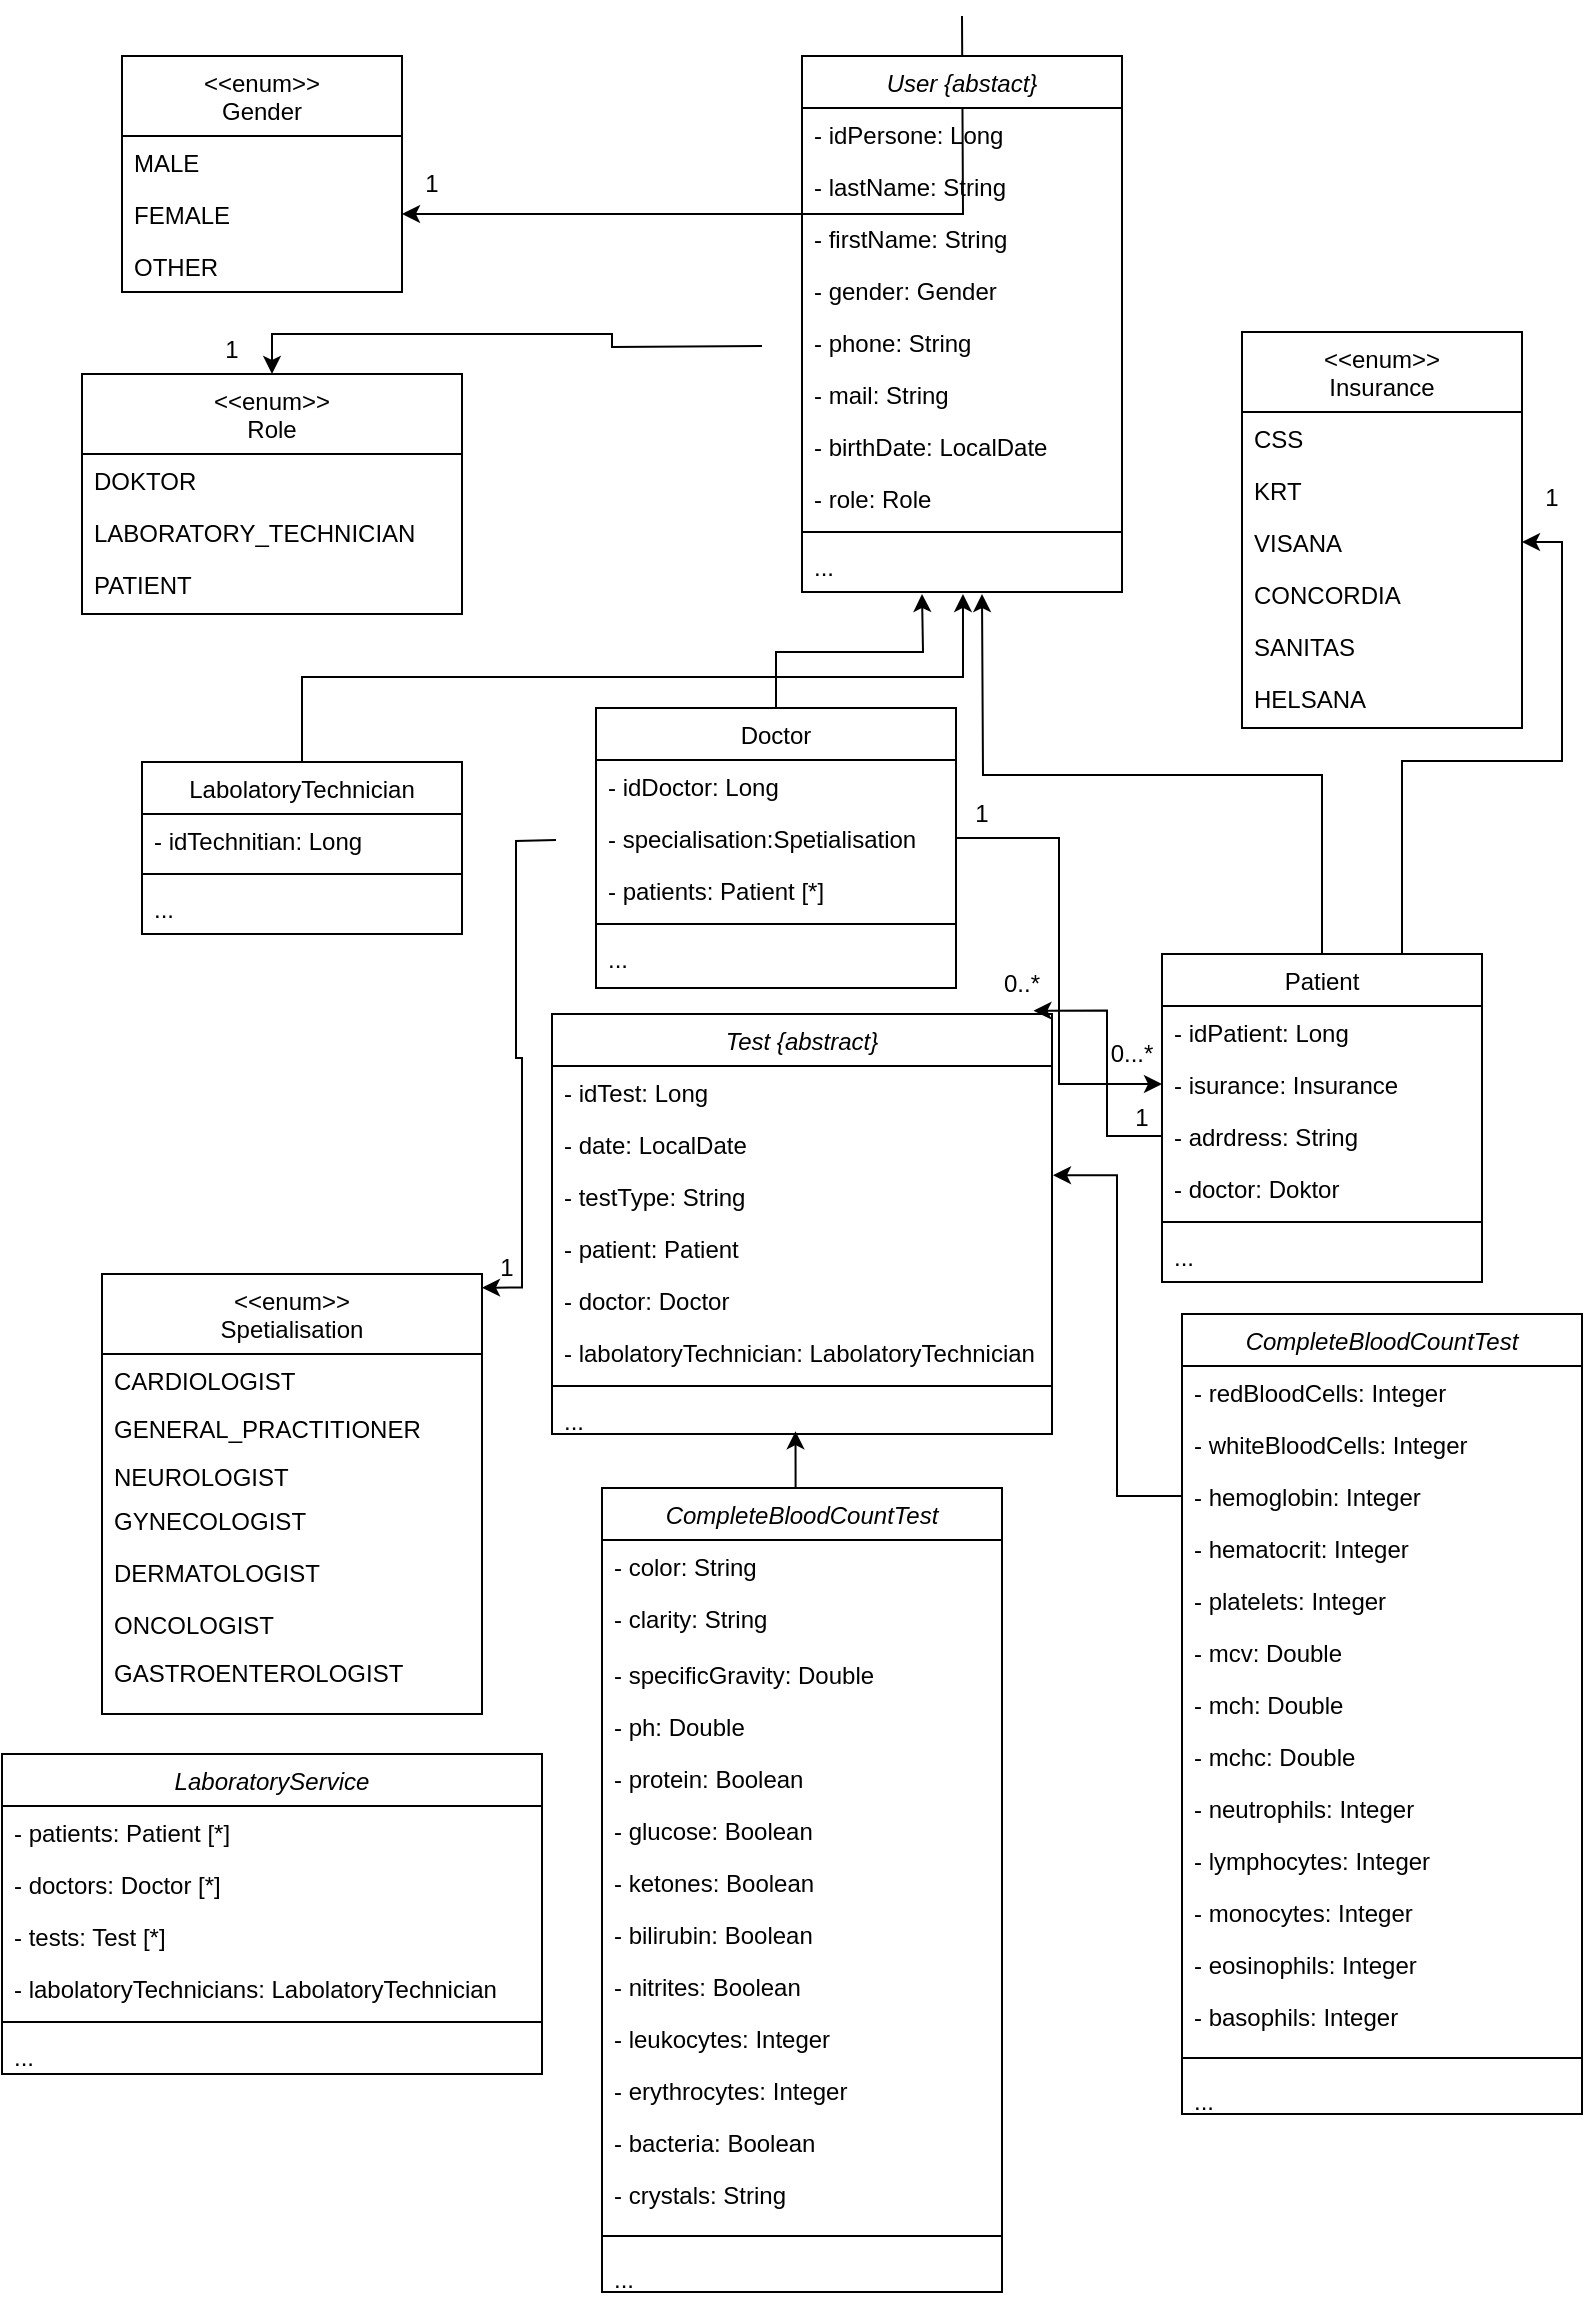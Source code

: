 <mxfile version="27.0.6">
  <diagram id="C5RBs43oDa-KdzZeNtuy" name="Page-1">
    <mxGraphModel dx="2108" dy="596" grid="1" gridSize="10" guides="1" tooltips="1" connect="1" arrows="1" fold="1" page="1" pageScale="1" pageWidth="827" pageHeight="1169" math="0" shadow="0">
      <root>
        <mxCell id="WIyWlLk6GJQsqaUBKTNV-0" />
        <mxCell id="WIyWlLk6GJQsqaUBKTNV-1" parent="WIyWlLk6GJQsqaUBKTNV-0" />
        <mxCell id="FPrqy9m5EWMJIwsa5vdO-49" style="edgeStyle=orthogonalEdgeStyle;rounded=0;orthogonalLoop=1;jettySize=auto;html=1;exitX=0.5;exitY=0;exitDx=0;exitDy=0;entryX=1;entryY=0.5;entryDx=0;entryDy=0;" parent="WIyWlLk6GJQsqaUBKTNV-1" target="FPrqy9m5EWMJIwsa5vdO-17" edge="1">
          <mxGeometry relative="1" as="geometry">
            <mxPoint x="-320" y="31" as="sourcePoint" />
          </mxGeometry>
        </mxCell>
        <mxCell id="zkfFHV4jXpPFQw0GAbJ--0" value="User {abstact}" style="swimlane;fontStyle=2;align=center;verticalAlign=top;childLayout=stackLayout;horizontal=1;startSize=26;horizontalStack=0;resizeParent=1;resizeLast=0;collapsible=1;marginBottom=0;rounded=0;shadow=0;strokeWidth=1;strokeColor=#000000;" parent="WIyWlLk6GJQsqaUBKTNV-1" vertex="1">
          <mxGeometry x="-400" y="51" width="160" height="268" as="geometry">
            <mxRectangle x="230" y="140" width="160" height="26" as="alternateBounds" />
          </mxGeometry>
        </mxCell>
        <mxCell id="zkfFHV4jXpPFQw0GAbJ--2" value="- idPersone: Long" style="text;align=left;verticalAlign=top;spacingLeft=4;spacingRight=4;overflow=hidden;rotatable=0;points=[[0,0.5],[1,0.5]];portConstraint=eastwest;rounded=0;shadow=0;html=0;" parent="zkfFHV4jXpPFQw0GAbJ--0" vertex="1">
          <mxGeometry y="26" width="160" height="26" as="geometry" />
        </mxCell>
        <mxCell id="zkfFHV4jXpPFQw0GAbJ--1" value="- lastName: String&#xa;" style="text;align=left;verticalAlign=top;spacingLeft=4;spacingRight=4;overflow=hidden;rotatable=0;points=[[0,0.5],[1,0.5]];portConstraint=eastwest;" parent="zkfFHV4jXpPFQw0GAbJ--0" vertex="1">
          <mxGeometry y="52" width="160" height="26" as="geometry" />
        </mxCell>
        <mxCell id="zkfFHV4jXpPFQw0GAbJ--3" value="- firstName: String" style="text;align=left;verticalAlign=top;spacingLeft=4;spacingRight=4;overflow=hidden;rotatable=0;points=[[0,0.5],[1,0.5]];portConstraint=eastwest;rounded=0;shadow=0;html=0;" parent="zkfFHV4jXpPFQw0GAbJ--0" vertex="1">
          <mxGeometry y="78" width="160" height="26" as="geometry" />
        </mxCell>
        <mxCell id="zkfFHV4jXpPFQw0GAbJ--5" value="- gender: Gender" style="text;align=left;verticalAlign=top;spacingLeft=4;spacingRight=4;overflow=hidden;rotatable=0;points=[[0,0.5],[1,0.5]];portConstraint=eastwest;" parent="zkfFHV4jXpPFQw0GAbJ--0" vertex="1">
          <mxGeometry y="104" width="160" height="26" as="geometry" />
        </mxCell>
        <mxCell id="FPrqy9m5EWMJIwsa5vdO-8" value="- phone: String" style="text;align=left;verticalAlign=top;spacingLeft=4;spacingRight=4;overflow=hidden;rotatable=0;points=[[0,0.5],[1,0.5]];portConstraint=eastwest;" parent="zkfFHV4jXpPFQw0GAbJ--0" vertex="1">
          <mxGeometry y="130" width="160" height="26" as="geometry" />
        </mxCell>
        <mxCell id="FPrqy9m5EWMJIwsa5vdO-9" value="- mail: String" style="text;align=left;verticalAlign=top;spacingLeft=4;spacingRight=4;overflow=hidden;rotatable=0;points=[[0,0.5],[1,0.5]];portConstraint=eastwest;" parent="zkfFHV4jXpPFQw0GAbJ--0" vertex="1">
          <mxGeometry y="156" width="160" height="26" as="geometry" />
        </mxCell>
        <mxCell id="FPrqy9m5EWMJIwsa5vdO-11" value="- birthDate: LocalDate" style="text;align=left;verticalAlign=top;spacingLeft=4;spacingRight=4;overflow=hidden;rotatable=0;points=[[0,0.5],[1,0.5]];portConstraint=eastwest;" parent="zkfFHV4jXpPFQw0GAbJ--0" vertex="1">
          <mxGeometry y="182" width="160" height="26" as="geometry" />
        </mxCell>
        <mxCell id="FPrqy9m5EWMJIwsa5vdO-14" value="- role: Role" style="text;align=left;verticalAlign=top;spacingLeft=4;spacingRight=4;overflow=hidden;rotatable=0;points=[[0,0.5],[1,0.5]];portConstraint=eastwest;" parent="zkfFHV4jXpPFQw0GAbJ--0" vertex="1">
          <mxGeometry y="208" width="160" height="26" as="geometry" />
        </mxCell>
        <mxCell id="FPrqy9m5EWMJIwsa5vdO-15" value="" style="line;html=1;strokeWidth=1;align=left;verticalAlign=middle;spacingTop=-1;spacingLeft=3;spacingRight=3;rotatable=0;labelPosition=right;points=[];portConstraint=eastwest;" parent="zkfFHV4jXpPFQw0GAbJ--0" vertex="1">
          <mxGeometry y="234" width="160" height="8" as="geometry" />
        </mxCell>
        <mxCell id="FPrqy9m5EWMJIwsa5vdO-16" value="..." style="text;align=left;verticalAlign=top;spacingLeft=4;spacingRight=4;overflow=hidden;rotatable=0;points=[[0,0.5],[1,0.5]];portConstraint=eastwest;" parent="zkfFHV4jXpPFQw0GAbJ--0" vertex="1">
          <mxGeometry y="242" width="160" height="26" as="geometry" />
        </mxCell>
        <mxCell id="FPrqy9m5EWMJIwsa5vdO-1" value="&lt;&lt;enum&gt;&gt;&#xa;Gender" style="swimlane;fontStyle=0;align=center;verticalAlign=top;childLayout=stackLayout;horizontal=1;startSize=40;horizontalStack=0;resizeParent=1;resizeLast=0;collapsible=1;marginBottom=0;rounded=0;shadow=0;strokeWidth=1;" parent="WIyWlLk6GJQsqaUBKTNV-1" vertex="1">
          <mxGeometry x="-740" y="51" width="140" height="118" as="geometry">
            <mxRectangle x="340" y="380" width="170" height="26" as="alternateBounds" />
          </mxGeometry>
        </mxCell>
        <mxCell id="FPrqy9m5EWMJIwsa5vdO-18" value="MALE" style="text;align=left;verticalAlign=top;spacingLeft=4;spacingRight=4;overflow=hidden;rotatable=0;points=[[0,0.5],[1,0.5]];portConstraint=eastwest;" parent="FPrqy9m5EWMJIwsa5vdO-1" vertex="1">
          <mxGeometry y="40" width="140" height="26" as="geometry" />
        </mxCell>
        <mxCell id="FPrqy9m5EWMJIwsa5vdO-17" value="FEMALE" style="text;align=left;verticalAlign=top;spacingLeft=4;spacingRight=4;overflow=hidden;rotatable=0;points=[[0,0.5],[1,0.5]];portConstraint=eastwest;" parent="FPrqy9m5EWMJIwsa5vdO-1" vertex="1">
          <mxGeometry y="66" width="140" height="26" as="geometry" />
        </mxCell>
        <mxCell id="FPrqy9m5EWMJIwsa5vdO-19" value="OTHER" style="text;align=left;verticalAlign=top;spacingLeft=4;spacingRight=4;overflow=hidden;rotatable=0;points=[[0,0.5],[1,0.5]];portConstraint=eastwest;" parent="FPrqy9m5EWMJIwsa5vdO-1" vertex="1">
          <mxGeometry y="92" width="140" height="26" as="geometry" />
        </mxCell>
        <mxCell id="FPrqy9m5EWMJIwsa5vdO-46" value="LabolatoryTechnician" style="swimlane;fontStyle=0;align=center;verticalAlign=top;childLayout=stackLayout;horizontal=1;startSize=26;horizontalStack=0;resizeParent=1;resizeLast=0;collapsible=1;marginBottom=0;rounded=0;shadow=0;strokeWidth=1;" parent="WIyWlLk6GJQsqaUBKTNV-1" vertex="1">
          <mxGeometry x="-730" y="404" width="160" height="86" as="geometry">
            <mxRectangle x="340" y="380" width="170" height="26" as="alternateBounds" />
          </mxGeometry>
        </mxCell>
        <mxCell id="FPrqy9m5EWMJIwsa5vdO-47" value="- idTechnitian: Long" style="text;align=left;verticalAlign=top;spacingLeft=4;spacingRight=4;overflow=hidden;rotatable=0;points=[[0,0.5],[1,0.5]];portConstraint=eastwest;" parent="FPrqy9m5EWMJIwsa5vdO-46" vertex="1">
          <mxGeometry y="26" width="160" height="26" as="geometry" />
        </mxCell>
        <mxCell id="FPrqy9m5EWMJIwsa5vdO-48" value="" style="line;html=1;strokeWidth=1;align=left;verticalAlign=middle;spacingTop=-1;spacingLeft=3;spacingRight=3;rotatable=0;labelPosition=right;points=[];portConstraint=eastwest;" parent="FPrqy9m5EWMJIwsa5vdO-46" vertex="1">
          <mxGeometry y="52" width="160" height="8" as="geometry" />
        </mxCell>
        <mxCell id="FPrqy9m5EWMJIwsa5vdO-64" value="..." style="text;align=left;verticalAlign=top;spacingLeft=4;spacingRight=4;overflow=hidden;rotatable=0;points=[[0,0.5],[1,0.5]];portConstraint=eastwest;" parent="FPrqy9m5EWMJIwsa5vdO-46" vertex="1">
          <mxGeometry y="60" width="160" height="26" as="geometry" />
        </mxCell>
        <mxCell id="FPrqy9m5EWMJIwsa5vdO-56" value="1" style="text;html=1;align=center;verticalAlign=middle;whiteSpace=wrap;rounded=0;" parent="WIyWlLk6GJQsqaUBKTNV-1" vertex="1">
          <mxGeometry x="-700" y="189" width="30" height="17" as="geometry" />
        </mxCell>
        <mxCell id="FPrqy9m5EWMJIwsa5vdO-59" value="1" style="text;html=1;align=center;verticalAlign=middle;whiteSpace=wrap;rounded=0;" parent="WIyWlLk6GJQsqaUBKTNV-1" vertex="1">
          <mxGeometry x="-600" y="100" width="30" height="30" as="geometry" />
        </mxCell>
        <mxCell id="FPrqy9m5EWMJIwsa5vdO-60" style="edgeStyle=orthogonalEdgeStyle;rounded=0;orthogonalLoop=1;jettySize=auto;html=1;exitX=0.5;exitY=0;exitDx=0;exitDy=0;entryX=0.503;entryY=1.038;entryDx=0;entryDy=0;entryPerimeter=0;" parent="WIyWlLk6GJQsqaUBKTNV-1" source="FPrqy9m5EWMJIwsa5vdO-46" target="FPrqy9m5EWMJIwsa5vdO-16" edge="1">
          <mxGeometry relative="1" as="geometry" />
        </mxCell>
        <mxCell id="FPrqy9m5EWMJIwsa5vdO-71" style="edgeStyle=orthogonalEdgeStyle;rounded=0;orthogonalLoop=1;jettySize=auto;html=1;exitX=0.5;exitY=0;exitDx=0;exitDy=0;" parent="WIyWlLk6GJQsqaUBKTNV-1" source="FPrqy9m5EWMJIwsa5vdO-65" edge="1">
          <mxGeometry relative="1" as="geometry">
            <mxPoint x="-310" y="320" as="targetPoint" />
          </mxGeometry>
        </mxCell>
        <mxCell id="FPrqy9m5EWMJIwsa5vdO-90" style="edgeStyle=orthogonalEdgeStyle;rounded=0;orthogonalLoop=1;jettySize=auto;html=1;exitX=0.75;exitY=0;exitDx=0;exitDy=0;entryX=1;entryY=0.5;entryDx=0;entryDy=0;" parent="WIyWlLk6GJQsqaUBKTNV-1" source="FPrqy9m5EWMJIwsa5vdO-65" target="FPrqy9m5EWMJIwsa5vdO-88" edge="1">
          <mxGeometry relative="1" as="geometry" />
        </mxCell>
        <mxCell id="FPrqy9m5EWMJIwsa5vdO-65" value="Patient" style="swimlane;fontStyle=0;align=center;verticalAlign=top;childLayout=stackLayout;horizontal=1;startSize=26;horizontalStack=0;resizeParent=1;resizeLast=0;collapsible=1;marginBottom=0;rounded=0;shadow=0;strokeWidth=1;" parent="WIyWlLk6GJQsqaUBKTNV-1" vertex="1">
          <mxGeometry x="-220" y="500" width="160" height="164" as="geometry">
            <mxRectangle x="130" y="380" width="160" height="26" as="alternateBounds" />
          </mxGeometry>
        </mxCell>
        <mxCell id="FPrqy9m5EWMJIwsa5vdO-66" value="- idPatient: Long" style="text;align=left;verticalAlign=top;spacingLeft=4;spacingRight=4;overflow=hidden;rotatable=0;points=[[0,0.5],[1,0.5]];portConstraint=eastwest;" parent="FPrqy9m5EWMJIwsa5vdO-65" vertex="1">
          <mxGeometry y="26" width="160" height="26" as="geometry" />
        </mxCell>
        <mxCell id="FPrqy9m5EWMJIwsa5vdO-67" value="- isurance: Insurance" style="text;align=left;verticalAlign=top;spacingLeft=4;spacingRight=4;overflow=hidden;rotatable=0;points=[[0,0.5],[1,0.5]];portConstraint=eastwest;rounded=0;shadow=0;html=0;" parent="FPrqy9m5EWMJIwsa5vdO-65" vertex="1">
          <mxGeometry y="52" width="160" height="26" as="geometry" />
        </mxCell>
        <mxCell id="FPrqy9m5EWMJIwsa5vdO-70" value="- adrdress: String" style="text;align=left;verticalAlign=top;spacingLeft=4;spacingRight=4;overflow=hidden;rotatable=0;points=[[0,0.5],[1,0.5]];portConstraint=eastwest;" parent="FPrqy9m5EWMJIwsa5vdO-65" vertex="1">
          <mxGeometry y="78" width="160" height="26" as="geometry" />
        </mxCell>
        <mxCell id="FPrqy9m5EWMJIwsa5vdO-76" value="- doctor: Doktor" style="text;align=left;verticalAlign=top;spacingLeft=4;spacingRight=4;overflow=hidden;rotatable=0;points=[[0,0.5],[1,0.5]];portConstraint=eastwest;" parent="FPrqy9m5EWMJIwsa5vdO-65" vertex="1">
          <mxGeometry y="104" width="160" height="26" as="geometry" />
        </mxCell>
        <mxCell id="FPrqy9m5EWMJIwsa5vdO-77" value="" style="line;html=1;strokeWidth=1;align=left;verticalAlign=middle;spacingTop=-1;spacingLeft=3;spacingRight=3;rotatable=0;labelPosition=right;points=[];portConstraint=eastwest;" parent="FPrqy9m5EWMJIwsa5vdO-65" vertex="1">
          <mxGeometry y="130" width="160" height="8" as="geometry" />
        </mxCell>
        <mxCell id="FPrqy9m5EWMJIwsa5vdO-84" value="..." style="text;align=left;verticalAlign=top;spacingLeft=4;spacingRight=4;overflow=hidden;rotatable=0;points=[[0,0.5],[1,0.5]];portConstraint=eastwest;" parent="FPrqy9m5EWMJIwsa5vdO-65" vertex="1">
          <mxGeometry y="138" width="160" height="22" as="geometry" />
        </mxCell>
        <mxCell id="FPrqy9m5EWMJIwsa5vdO-85" value="&lt;&lt;enum&gt;&gt;&#xa;Insurance" style="swimlane;fontStyle=0;align=center;verticalAlign=top;childLayout=stackLayout;horizontal=1;startSize=40;horizontalStack=0;resizeParent=1;resizeLast=0;collapsible=1;marginBottom=0;rounded=0;shadow=0;strokeWidth=1;" parent="WIyWlLk6GJQsqaUBKTNV-1" vertex="1">
          <mxGeometry x="-180" y="189" width="140" height="198" as="geometry">
            <mxRectangle x="340" y="380" width="170" height="26" as="alternateBounds" />
          </mxGeometry>
        </mxCell>
        <mxCell id="FPrqy9m5EWMJIwsa5vdO-86" value="CSS    " style="text;align=left;verticalAlign=top;spacingLeft=4;spacingRight=4;overflow=hidden;rotatable=0;points=[[0,0.5],[1,0.5]];portConstraint=eastwest;" parent="FPrqy9m5EWMJIwsa5vdO-85" vertex="1">
          <mxGeometry y="40" width="140" height="26" as="geometry" />
        </mxCell>
        <mxCell id="FPrqy9m5EWMJIwsa5vdO-87" value="KRT" style="text;align=left;verticalAlign=top;spacingLeft=4;spacingRight=4;overflow=hidden;rotatable=0;points=[[0,0.5],[1,0.5]];portConstraint=eastwest;" parent="FPrqy9m5EWMJIwsa5vdO-85" vertex="1">
          <mxGeometry y="66" width="140" height="26" as="geometry" />
        </mxCell>
        <mxCell id="FPrqy9m5EWMJIwsa5vdO-88" value="VISANA" style="text;align=left;verticalAlign=top;spacingLeft=4;spacingRight=4;overflow=hidden;rotatable=0;points=[[0,0.5],[1,0.5]];portConstraint=eastwest;" parent="FPrqy9m5EWMJIwsa5vdO-85" vertex="1">
          <mxGeometry y="92" width="140" height="26" as="geometry" />
        </mxCell>
        <mxCell id="FPrqy9m5EWMJIwsa5vdO-92" value="CONCORDIA" style="text;align=left;verticalAlign=top;spacingLeft=4;spacingRight=4;overflow=hidden;rotatable=0;points=[[0,0.5],[1,0.5]];portConstraint=eastwest;" parent="FPrqy9m5EWMJIwsa5vdO-85" vertex="1">
          <mxGeometry y="118" width="140" height="26" as="geometry" />
        </mxCell>
        <mxCell id="FPrqy9m5EWMJIwsa5vdO-93" value="SANITAS" style="text;align=left;verticalAlign=top;spacingLeft=4;spacingRight=4;overflow=hidden;rotatable=0;points=[[0,0.5],[1,0.5]];portConstraint=eastwest;" parent="FPrqy9m5EWMJIwsa5vdO-85" vertex="1">
          <mxGeometry y="144" width="140" height="26" as="geometry" />
        </mxCell>
        <mxCell id="FPrqy9m5EWMJIwsa5vdO-94" value="HELSANA" style="text;align=left;verticalAlign=top;spacingLeft=4;spacingRight=4;overflow=hidden;rotatable=0;points=[[0,0.5],[1,0.5]];portConstraint=eastwest;" parent="FPrqy9m5EWMJIwsa5vdO-85" vertex="1">
          <mxGeometry y="170" width="140" height="26" as="geometry" />
        </mxCell>
        <mxCell id="FPrqy9m5EWMJIwsa5vdO-107" style="edgeStyle=orthogonalEdgeStyle;rounded=0;orthogonalLoop=1;jettySize=auto;html=1;exitX=0.5;exitY=0;exitDx=0;exitDy=0;" parent="WIyWlLk6GJQsqaUBKTNV-1" source="FPrqy9m5EWMJIwsa5vdO-99" edge="1">
          <mxGeometry relative="1" as="geometry">
            <mxPoint x="-340" y="320" as="targetPoint" />
          </mxGeometry>
        </mxCell>
        <mxCell id="FPrqy9m5EWMJIwsa5vdO-99" value="Doctor" style="swimlane;fontStyle=0;align=center;verticalAlign=top;childLayout=stackLayout;horizontal=1;startSize=26;horizontalStack=0;resizeParent=1;resizeLast=0;collapsible=1;marginBottom=0;rounded=0;shadow=0;strokeWidth=1;" parent="WIyWlLk6GJQsqaUBKTNV-1" vertex="1">
          <mxGeometry x="-503" y="377" width="180" height="140" as="geometry">
            <mxRectangle x="130" y="380" width="160" height="26" as="alternateBounds" />
          </mxGeometry>
        </mxCell>
        <mxCell id="FPrqy9m5EWMJIwsa5vdO-100" value="- idDoctor: Long" style="text;align=left;verticalAlign=top;spacingLeft=4;spacingRight=4;overflow=hidden;rotatable=0;points=[[0,0.5],[1,0.5]];portConstraint=eastwest;" parent="FPrqy9m5EWMJIwsa5vdO-99" vertex="1">
          <mxGeometry y="26" width="180" height="26" as="geometry" />
        </mxCell>
        <mxCell id="FPrqy9m5EWMJIwsa5vdO-101" value="- specialisation:Spetialisation" style="text;align=left;verticalAlign=top;spacingLeft=4;spacingRight=4;overflow=hidden;rotatable=0;points=[[0,0.5],[1,0.5]];portConstraint=eastwest;rounded=0;shadow=0;html=0;" parent="FPrqy9m5EWMJIwsa5vdO-99" vertex="1">
          <mxGeometry y="52" width="180" height="26" as="geometry" />
        </mxCell>
        <mxCell id="FPrqy9m5EWMJIwsa5vdO-103" value="- patients: Patient [*]" style="text;align=left;verticalAlign=top;spacingLeft=4;spacingRight=4;overflow=hidden;rotatable=0;points=[[0,0.5],[1,0.5]];portConstraint=eastwest;" parent="FPrqy9m5EWMJIwsa5vdO-99" vertex="1">
          <mxGeometry y="78" width="180" height="26" as="geometry" />
        </mxCell>
        <mxCell id="FPrqy9m5EWMJIwsa5vdO-104" value="" style="line;html=1;strokeWidth=1;align=left;verticalAlign=middle;spacingTop=-1;spacingLeft=3;spacingRight=3;rotatable=0;labelPosition=right;points=[];portConstraint=eastwest;" parent="FPrqy9m5EWMJIwsa5vdO-99" vertex="1">
          <mxGeometry y="104" width="180" height="8" as="geometry" />
        </mxCell>
        <mxCell id="FPrqy9m5EWMJIwsa5vdO-105" value="..." style="text;align=left;verticalAlign=top;spacingLeft=4;spacingRight=4;overflow=hidden;rotatable=0;points=[[0,0.5],[1,0.5]];portConstraint=eastwest;" parent="FPrqy9m5EWMJIwsa5vdO-99" vertex="1">
          <mxGeometry y="112" width="180" height="26" as="geometry" />
        </mxCell>
        <mxCell id="FPrqy9m5EWMJIwsa5vdO-115" value="&lt;&lt;enum&gt;&gt;&#xa;Role" style="swimlane;fontStyle=0;align=center;verticalAlign=top;childLayout=stackLayout;horizontal=1;startSize=40;horizontalStack=0;resizeParent=1;resizeLast=0;collapsible=1;marginBottom=0;rounded=0;shadow=0;strokeWidth=1;" parent="WIyWlLk6GJQsqaUBKTNV-1" vertex="1">
          <mxGeometry x="-760" y="210" width="190" height="120" as="geometry">
            <mxRectangle x="340" y="380" width="170" height="26" as="alternateBounds" />
          </mxGeometry>
        </mxCell>
        <mxCell id="FPrqy9m5EWMJIwsa5vdO-116" value="DOKTOR" style="text;align=left;verticalAlign=top;spacingLeft=4;spacingRight=4;overflow=hidden;rotatable=0;points=[[0,0.5],[1,0.5]];portConstraint=eastwest;" parent="FPrqy9m5EWMJIwsa5vdO-115" vertex="1">
          <mxGeometry y="40" width="190" height="26" as="geometry" />
        </mxCell>
        <mxCell id="FPrqy9m5EWMJIwsa5vdO-117" value="LABORATORY_TECHNICIAN" style="text;align=left;verticalAlign=top;spacingLeft=4;spacingRight=4;overflow=hidden;rotatable=0;points=[[0,0.5],[1,0.5]];portConstraint=eastwest;" parent="FPrqy9m5EWMJIwsa5vdO-115" vertex="1">
          <mxGeometry y="66" width="190" height="26" as="geometry" />
        </mxCell>
        <mxCell id="FPrqy9m5EWMJIwsa5vdO-118" value="PATIENT" style="text;align=left;verticalAlign=top;spacingLeft=4;spacingRight=4;overflow=hidden;rotatable=0;points=[[0,0.5],[1,0.5]];portConstraint=eastwest;" parent="FPrqy9m5EWMJIwsa5vdO-115" vertex="1">
          <mxGeometry y="92" width="190" height="28" as="geometry" />
        </mxCell>
        <mxCell id="FPrqy9m5EWMJIwsa5vdO-119" value="&lt;&lt;enum&gt;&gt;&#xa;Spetialisation" style="swimlane;fontStyle=0;align=center;verticalAlign=top;childLayout=stackLayout;horizontal=1;startSize=40;horizontalStack=0;resizeParent=1;resizeLast=0;collapsible=1;marginBottom=0;rounded=0;shadow=0;strokeWidth=1;" parent="WIyWlLk6GJQsqaUBKTNV-1" vertex="1">
          <mxGeometry x="-750" y="660" width="190" height="220" as="geometry">
            <mxRectangle x="340" y="380" width="170" height="26" as="alternateBounds" />
          </mxGeometry>
        </mxCell>
        <mxCell id="FPrqy9m5EWMJIwsa5vdO-121" value="CARDIOLOGIST" style="text;align=left;verticalAlign=top;spacingLeft=4;spacingRight=4;overflow=hidden;rotatable=0;points=[[0,0.5],[1,0.5]];portConstraint=eastwest;" parent="FPrqy9m5EWMJIwsa5vdO-119" vertex="1">
          <mxGeometry y="40" width="190" height="24" as="geometry" />
        </mxCell>
        <mxCell id="FPrqy9m5EWMJIwsa5vdO-128" value="GENERAL_PRACTITIONER" style="text;align=left;verticalAlign=top;spacingLeft=4;spacingRight=4;overflow=hidden;rotatable=0;points=[[0,0.5],[1,0.5]];portConstraint=eastwest;" parent="FPrqy9m5EWMJIwsa5vdO-119" vertex="1">
          <mxGeometry y="64" width="190" height="24" as="geometry" />
        </mxCell>
        <mxCell id="FPrqy9m5EWMJIwsa5vdO-129" value="NEUROLOGIST" style="text;align=left;verticalAlign=top;spacingLeft=4;spacingRight=4;overflow=hidden;rotatable=0;points=[[0,0.5],[1,0.5]];portConstraint=eastwest;" parent="FPrqy9m5EWMJIwsa5vdO-119" vertex="1">
          <mxGeometry y="88" width="190" height="22" as="geometry" />
        </mxCell>
        <mxCell id="FPrqy9m5EWMJIwsa5vdO-130" value="GYNECOLOGIST" style="text;align=left;verticalAlign=top;spacingLeft=4;spacingRight=4;overflow=hidden;rotatable=0;points=[[0,0.5],[1,0.5]];portConstraint=eastwest;" parent="FPrqy9m5EWMJIwsa5vdO-119" vertex="1">
          <mxGeometry y="110" width="190" height="26" as="geometry" />
        </mxCell>
        <mxCell id="FPrqy9m5EWMJIwsa5vdO-132" value="DERMATOLOGIST" style="text;align=left;verticalAlign=top;spacingLeft=4;spacingRight=4;overflow=hidden;rotatable=0;points=[[0,0.5],[1,0.5]];portConstraint=eastwest;" parent="FPrqy9m5EWMJIwsa5vdO-119" vertex="1">
          <mxGeometry y="136" width="190" height="26" as="geometry" />
        </mxCell>
        <mxCell id="FPrqy9m5EWMJIwsa5vdO-133" value="ONCOLOGIST" style="text;align=left;verticalAlign=top;spacingLeft=4;spacingRight=4;overflow=hidden;rotatable=0;points=[[0,0.5],[1,0.5]];portConstraint=eastwest;" parent="FPrqy9m5EWMJIwsa5vdO-119" vertex="1">
          <mxGeometry y="162" width="190" height="24" as="geometry" />
        </mxCell>
        <mxCell id="FPrqy9m5EWMJIwsa5vdO-135" value="GASTROENTEROLOGIST" style="text;align=left;verticalAlign=top;spacingLeft=4;spacingRight=4;overflow=hidden;rotatable=0;points=[[0,0.5],[1,0.5]];portConstraint=eastwest;" parent="FPrqy9m5EWMJIwsa5vdO-119" vertex="1">
          <mxGeometry y="186" width="190" height="30" as="geometry" />
        </mxCell>
        <mxCell id="FPrqy9m5EWMJIwsa5vdO-136" style="edgeStyle=orthogonalEdgeStyle;rounded=0;orthogonalLoop=1;jettySize=auto;html=1;exitX=0;exitY=0.5;exitDx=0;exitDy=0;entryX=1;entryY=0.031;entryDx=0;entryDy=0;entryPerimeter=0;" parent="WIyWlLk6GJQsqaUBKTNV-1" target="FPrqy9m5EWMJIwsa5vdO-119" edge="1">
          <mxGeometry relative="1" as="geometry">
            <mxPoint x="-523" y="443" as="sourcePoint" />
          </mxGeometry>
        </mxCell>
        <mxCell id="FPrqy9m5EWMJIwsa5vdO-180" value="Test {abstract}" style="swimlane;fontStyle=2;align=center;verticalAlign=top;childLayout=stackLayout;horizontal=1;startSize=26;horizontalStack=0;resizeParent=1;resizeLast=0;collapsible=1;marginBottom=0;rounded=0;shadow=0;strokeWidth=1;strokeColor=#000000;" parent="WIyWlLk6GJQsqaUBKTNV-1" vertex="1">
          <mxGeometry x="-525" y="530" width="250" height="210" as="geometry">
            <mxRectangle x="230" y="140" width="160" height="26" as="alternateBounds" />
          </mxGeometry>
        </mxCell>
        <mxCell id="FPrqy9m5EWMJIwsa5vdO-181" value="- idTest: Long" style="text;align=left;verticalAlign=top;spacingLeft=4;spacingRight=4;overflow=hidden;rotatable=0;points=[[0,0.5],[1,0.5]];portConstraint=eastwest;rounded=0;shadow=0;html=0;" parent="FPrqy9m5EWMJIwsa5vdO-180" vertex="1">
          <mxGeometry y="26" width="250" height="26" as="geometry" />
        </mxCell>
        <mxCell id="FPrqy9m5EWMJIwsa5vdO-182" value="- date: LocalDate&#xa;" style="text;align=left;verticalAlign=top;spacingLeft=4;spacingRight=4;overflow=hidden;rotatable=0;points=[[0,0.5],[1,0.5]];portConstraint=eastwest;" parent="FPrqy9m5EWMJIwsa5vdO-180" vertex="1">
          <mxGeometry y="52" width="250" height="26" as="geometry" />
        </mxCell>
        <mxCell id="FPrqy9m5EWMJIwsa5vdO-183" value="- testType: String" style="text;align=left;verticalAlign=top;spacingLeft=4;spacingRight=4;overflow=hidden;rotatable=0;points=[[0,0.5],[1,0.5]];portConstraint=eastwest;rounded=0;shadow=0;html=0;" parent="FPrqy9m5EWMJIwsa5vdO-180" vertex="1">
          <mxGeometry y="78" width="250" height="26" as="geometry" />
        </mxCell>
        <mxCell id="FPrqy9m5EWMJIwsa5vdO-184" value="- patient: Patient" style="text;align=left;verticalAlign=top;spacingLeft=4;spacingRight=4;overflow=hidden;rotatable=0;points=[[0,0.5],[1,0.5]];portConstraint=eastwest;" parent="FPrqy9m5EWMJIwsa5vdO-180" vertex="1">
          <mxGeometry y="104" width="250" height="26" as="geometry" />
        </mxCell>
        <mxCell id="FPrqy9m5EWMJIwsa5vdO-185" value="- doctor: Doctor" style="text;align=left;verticalAlign=top;spacingLeft=4;spacingRight=4;overflow=hidden;rotatable=0;points=[[0,0.5],[1,0.5]];portConstraint=eastwest;" parent="FPrqy9m5EWMJIwsa5vdO-180" vertex="1">
          <mxGeometry y="130" width="250" height="26" as="geometry" />
        </mxCell>
        <mxCell id="FPrqy9m5EWMJIwsa5vdO-186" value="- labolatoryTechnician: LabolatoryTechnician" style="text;align=left;verticalAlign=top;spacingLeft=4;spacingRight=4;overflow=hidden;rotatable=0;points=[[0,0.5],[1,0.5]];portConstraint=eastwest;" parent="FPrqy9m5EWMJIwsa5vdO-180" vertex="1">
          <mxGeometry y="156" width="250" height="26" as="geometry" />
        </mxCell>
        <mxCell id="FPrqy9m5EWMJIwsa5vdO-189" value="" style="line;html=1;strokeWidth=1;align=left;verticalAlign=middle;spacingTop=-1;spacingLeft=3;spacingRight=3;rotatable=0;labelPosition=right;points=[];portConstraint=eastwest;" parent="FPrqy9m5EWMJIwsa5vdO-180" vertex="1">
          <mxGeometry y="182" width="250" height="8" as="geometry" />
        </mxCell>
        <mxCell id="FPrqy9m5EWMJIwsa5vdO-190" value="..." style="text;align=left;verticalAlign=top;spacingLeft=4;spacingRight=4;overflow=hidden;rotatable=0;points=[[0,0.5],[1,0.5]];portConstraint=eastwest;" parent="FPrqy9m5EWMJIwsa5vdO-180" vertex="1">
          <mxGeometry y="190" width="250" height="20" as="geometry" />
        </mxCell>
        <mxCell id="FPrqy9m5EWMJIwsa5vdO-191" value="CompleteBloodCountTest" style="swimlane;fontStyle=2;align=center;verticalAlign=top;childLayout=stackLayout;horizontal=1;startSize=26;horizontalStack=0;resizeParent=1;resizeLast=0;collapsible=1;marginBottom=0;rounded=0;shadow=0;strokeWidth=1;strokeColor=#000000;" parent="WIyWlLk6GJQsqaUBKTNV-1" vertex="1">
          <mxGeometry x="-210" y="680" width="200" height="400" as="geometry">
            <mxRectangle x="230" y="140" width="160" height="26" as="alternateBounds" />
          </mxGeometry>
        </mxCell>
        <mxCell id="FPrqy9m5EWMJIwsa5vdO-192" value="- redBloodCells: Integer" style="text;align=left;verticalAlign=top;spacingLeft=4;spacingRight=4;overflow=hidden;rotatable=0;points=[[0,0.5],[1,0.5]];portConstraint=eastwest;rounded=0;shadow=0;html=0;" parent="FPrqy9m5EWMJIwsa5vdO-191" vertex="1">
          <mxGeometry y="26" width="200" height="26" as="geometry" />
        </mxCell>
        <mxCell id="FPrqy9m5EWMJIwsa5vdO-193" value="- whiteBloodCells: Integer&#xa;" style="text;align=left;verticalAlign=top;spacingLeft=4;spacingRight=4;overflow=hidden;rotatable=0;points=[[0,0.5],[1,0.5]];portConstraint=eastwest;" parent="FPrqy9m5EWMJIwsa5vdO-191" vertex="1">
          <mxGeometry y="52" width="200" height="26" as="geometry" />
        </mxCell>
        <mxCell id="FPrqy9m5EWMJIwsa5vdO-194" value="- hemoglobin: Integer" style="text;align=left;verticalAlign=top;spacingLeft=4;spacingRight=4;overflow=hidden;rotatable=0;points=[[0,0.5],[1,0.5]];portConstraint=eastwest;rounded=0;shadow=0;html=0;" parent="FPrqy9m5EWMJIwsa5vdO-191" vertex="1">
          <mxGeometry y="78" width="200" height="26" as="geometry" />
        </mxCell>
        <mxCell id="FPrqy9m5EWMJIwsa5vdO-195" value="- hematocrit: Integer" style="text;align=left;verticalAlign=top;spacingLeft=4;spacingRight=4;overflow=hidden;rotatable=0;points=[[0,0.5],[1,0.5]];portConstraint=eastwest;" parent="FPrqy9m5EWMJIwsa5vdO-191" vertex="1">
          <mxGeometry y="104" width="200" height="26" as="geometry" />
        </mxCell>
        <mxCell id="FPrqy9m5EWMJIwsa5vdO-196" value="- platelets: Integer" style="text;align=left;verticalAlign=top;spacingLeft=4;spacingRight=4;overflow=hidden;rotatable=0;points=[[0,0.5],[1,0.5]];portConstraint=eastwest;" parent="FPrqy9m5EWMJIwsa5vdO-191" vertex="1">
          <mxGeometry y="130" width="200" height="26" as="geometry" />
        </mxCell>
        <mxCell id="FPrqy9m5EWMJIwsa5vdO-197" value="- mcv: Double" style="text;align=left;verticalAlign=top;spacingLeft=4;spacingRight=4;overflow=hidden;rotatable=0;points=[[0,0.5],[1,0.5]];portConstraint=eastwest;" parent="FPrqy9m5EWMJIwsa5vdO-191" vertex="1">
          <mxGeometry y="156" width="200" height="26" as="geometry" />
        </mxCell>
        <mxCell id="FPrqy9m5EWMJIwsa5vdO-198" value="- mch: Double" style="text;align=left;verticalAlign=top;spacingLeft=4;spacingRight=4;overflow=hidden;rotatable=0;points=[[0,0.5],[1,0.5]];portConstraint=eastwest;" parent="FPrqy9m5EWMJIwsa5vdO-191" vertex="1">
          <mxGeometry y="182" width="200" height="26" as="geometry" />
        </mxCell>
        <mxCell id="FPrqy9m5EWMJIwsa5vdO-199" value="- mchc: Double" style="text;align=left;verticalAlign=top;spacingLeft=4;spacingRight=4;overflow=hidden;rotatable=0;points=[[0,0.5],[1,0.5]];portConstraint=eastwest;" parent="FPrqy9m5EWMJIwsa5vdO-191" vertex="1">
          <mxGeometry y="208" width="200" height="26" as="geometry" />
        </mxCell>
        <mxCell id="FPrqy9m5EWMJIwsa5vdO-206" value="- neutrophils: Integer&#xa;" style="text;align=left;verticalAlign=top;spacingLeft=4;spacingRight=4;overflow=hidden;rotatable=0;points=[[0,0.5],[1,0.5]];portConstraint=eastwest;" parent="FPrqy9m5EWMJIwsa5vdO-191" vertex="1">
          <mxGeometry y="234" width="200" height="26" as="geometry" />
        </mxCell>
        <mxCell id="FPrqy9m5EWMJIwsa5vdO-207" value="- lymphocytes: Integer&#xa;" style="text;align=left;verticalAlign=top;spacingLeft=4;spacingRight=4;overflow=hidden;rotatable=0;points=[[0,0.5],[1,0.5]];portConstraint=eastwest;" parent="FPrqy9m5EWMJIwsa5vdO-191" vertex="1">
          <mxGeometry y="260" width="200" height="26" as="geometry" />
        </mxCell>
        <mxCell id="FPrqy9m5EWMJIwsa5vdO-208" value="- monocytes: Integer&#xa;" style="text;align=left;verticalAlign=top;spacingLeft=4;spacingRight=4;overflow=hidden;rotatable=0;points=[[0,0.5],[1,0.5]];portConstraint=eastwest;" parent="FPrqy9m5EWMJIwsa5vdO-191" vertex="1">
          <mxGeometry y="286" width="200" height="26" as="geometry" />
        </mxCell>
        <mxCell id="FPrqy9m5EWMJIwsa5vdO-209" value="- eosinophils: Integer&#xa;" style="text;align=left;verticalAlign=top;spacingLeft=4;spacingRight=4;overflow=hidden;rotatable=0;points=[[0,0.5],[1,0.5]];portConstraint=eastwest;" parent="FPrqy9m5EWMJIwsa5vdO-191" vertex="1">
          <mxGeometry y="312" width="200" height="26" as="geometry" />
        </mxCell>
        <mxCell id="FPrqy9m5EWMJIwsa5vdO-210" value="- basophils: Integer&#xa;" style="text;align=left;verticalAlign=top;spacingLeft=4;spacingRight=4;overflow=hidden;rotatable=0;points=[[0,0.5],[1,0.5]];portConstraint=eastwest;" parent="FPrqy9m5EWMJIwsa5vdO-191" vertex="1">
          <mxGeometry y="338" width="200" height="26" as="geometry" />
        </mxCell>
        <mxCell id="FPrqy9m5EWMJIwsa5vdO-200" value="" style="line;html=1;strokeWidth=1;align=left;verticalAlign=middle;spacingTop=-1;spacingLeft=3;spacingRight=3;rotatable=0;labelPosition=right;points=[];portConstraint=eastwest;" parent="FPrqy9m5EWMJIwsa5vdO-191" vertex="1">
          <mxGeometry y="364" width="200" height="16" as="geometry" />
        </mxCell>
        <mxCell id="FPrqy9m5EWMJIwsa5vdO-201" value="..." style="text;align=left;verticalAlign=top;spacingLeft=4;spacingRight=4;overflow=hidden;rotatable=0;points=[[0,0.5],[1,0.5]];portConstraint=eastwest;" parent="FPrqy9m5EWMJIwsa5vdO-191" vertex="1">
          <mxGeometry y="380" width="200" height="20" as="geometry" />
        </mxCell>
        <mxCell id="FPrqy9m5EWMJIwsa5vdO-211" style="edgeStyle=orthogonalEdgeStyle;rounded=0;orthogonalLoop=1;jettySize=auto;html=1;exitX=0;exitY=0.5;exitDx=0;exitDy=0;entryX=0.963;entryY=-0.008;entryDx=0;entryDy=0;entryPerimeter=0;" parent="WIyWlLk6GJQsqaUBKTNV-1" source="FPrqy9m5EWMJIwsa5vdO-70" target="FPrqy9m5EWMJIwsa5vdO-180" edge="1">
          <mxGeometry relative="1" as="geometry" />
        </mxCell>
        <mxCell id="FPrqy9m5EWMJIwsa5vdO-212" value="1" style="text;html=1;align=center;verticalAlign=middle;whiteSpace=wrap;rounded=0;" parent="WIyWlLk6GJQsqaUBKTNV-1" vertex="1">
          <mxGeometry x="-560" y="650" width="25" height="14" as="geometry" />
        </mxCell>
        <mxCell id="FPrqy9m5EWMJIwsa5vdO-213" value="1" style="text;html=1;align=center;verticalAlign=middle;whiteSpace=wrap;rounded=0;" parent="WIyWlLk6GJQsqaUBKTNV-1" vertex="1">
          <mxGeometry x="-240" y="573.5" width="20" height="17" as="geometry" />
        </mxCell>
        <mxCell id="FPrqy9m5EWMJIwsa5vdO-214" value="0..*" style="text;html=1;align=center;verticalAlign=middle;whiteSpace=wrap;rounded=0;" parent="WIyWlLk6GJQsqaUBKTNV-1" vertex="1">
          <mxGeometry x="-305" y="500" width="30" height="30" as="geometry" />
        </mxCell>
        <mxCell id="FPrqy9m5EWMJIwsa5vdO-215" value="1" style="text;html=1;align=center;verticalAlign=middle;whiteSpace=wrap;rounded=0;" parent="WIyWlLk6GJQsqaUBKTNV-1" vertex="1">
          <mxGeometry x="-40" y="257" width="30" height="30" as="geometry" />
        </mxCell>
        <mxCell id="FPrqy9m5EWMJIwsa5vdO-216" style="edgeStyle=orthogonalEdgeStyle;rounded=0;orthogonalLoop=1;jettySize=auto;html=1;exitX=1;exitY=0.5;exitDx=0;exitDy=0;entryX=0;entryY=0.5;entryDx=0;entryDy=0;" parent="WIyWlLk6GJQsqaUBKTNV-1" source="FPrqy9m5EWMJIwsa5vdO-101" target="FPrqy9m5EWMJIwsa5vdO-67" edge="1">
          <mxGeometry relative="1" as="geometry" />
        </mxCell>
        <mxCell id="FPrqy9m5EWMJIwsa5vdO-217" value="1" style="text;html=1;align=center;verticalAlign=middle;whiteSpace=wrap;rounded=0;" parent="WIyWlLk6GJQsqaUBKTNV-1" vertex="1">
          <mxGeometry x="-320" y="420" width="20" height="20" as="geometry" />
        </mxCell>
        <mxCell id="FPrqy9m5EWMJIwsa5vdO-218" value="0...*" style="text;html=1;align=center;verticalAlign=middle;whiteSpace=wrap;rounded=0;" parent="WIyWlLk6GJQsqaUBKTNV-1" vertex="1">
          <mxGeometry x="-250" y="540" width="30" height="20" as="geometry" />
        </mxCell>
        <mxCell id="FPrqy9m5EWMJIwsa5vdO-219" style="edgeStyle=orthogonalEdgeStyle;rounded=0;orthogonalLoop=1;jettySize=auto;html=1;exitX=0;exitY=0.5;exitDx=0;exitDy=0;entryX=1.002;entryY=0.1;entryDx=0;entryDy=0;entryPerimeter=0;" parent="WIyWlLk6GJQsqaUBKTNV-1" source="FPrqy9m5EWMJIwsa5vdO-194" target="FPrqy9m5EWMJIwsa5vdO-183" edge="1">
          <mxGeometry relative="1" as="geometry" />
        </mxCell>
        <mxCell id="FPrqy9m5EWMJIwsa5vdO-220" value="CompleteBloodCountTest" style="swimlane;fontStyle=2;align=center;verticalAlign=top;childLayout=stackLayout;horizontal=1;startSize=26;horizontalStack=0;resizeParent=1;resizeLast=0;collapsible=1;marginBottom=0;rounded=0;shadow=0;strokeWidth=1;strokeColor=#000000;" parent="WIyWlLk6GJQsqaUBKTNV-1" vertex="1">
          <mxGeometry x="-500" y="767" width="200" height="402" as="geometry">
            <mxRectangle x="230" y="140" width="160" height="26" as="alternateBounds" />
          </mxGeometry>
        </mxCell>
        <mxCell id="FPrqy9m5EWMJIwsa5vdO-221" value="- color: String" style="text;align=left;verticalAlign=top;spacingLeft=4;spacingRight=4;overflow=hidden;rotatable=0;points=[[0,0.5],[1,0.5]];portConstraint=eastwest;rounded=0;shadow=0;html=0;" parent="FPrqy9m5EWMJIwsa5vdO-220" vertex="1">
          <mxGeometry y="26" width="200" height="26" as="geometry" />
        </mxCell>
        <mxCell id="FPrqy9m5EWMJIwsa5vdO-222" value="- clarity: String&#xa;" style="text;align=left;verticalAlign=top;spacingLeft=4;spacingRight=4;overflow=hidden;rotatable=0;points=[[0,0.5],[1,0.5]];portConstraint=eastwest;" parent="FPrqy9m5EWMJIwsa5vdO-220" vertex="1">
          <mxGeometry y="52" width="200" height="28" as="geometry" />
        </mxCell>
        <mxCell id="FPrqy9m5EWMJIwsa5vdO-223" value="- specificGravity: Double" style="text;align=left;verticalAlign=top;spacingLeft=4;spacingRight=4;overflow=hidden;rotatable=0;points=[[0,0.5],[1,0.5]];portConstraint=eastwest;rounded=0;shadow=0;html=0;" parent="FPrqy9m5EWMJIwsa5vdO-220" vertex="1">
          <mxGeometry y="80" width="200" height="26" as="geometry" />
        </mxCell>
        <mxCell id="FPrqy9m5EWMJIwsa5vdO-224" value="- ph: Double" style="text;align=left;verticalAlign=top;spacingLeft=4;spacingRight=4;overflow=hidden;rotatable=0;points=[[0,0.5],[1,0.5]];portConstraint=eastwest;" parent="FPrqy9m5EWMJIwsa5vdO-220" vertex="1">
          <mxGeometry y="106" width="200" height="26" as="geometry" />
        </mxCell>
        <mxCell id="FPrqy9m5EWMJIwsa5vdO-225" value="- protein: Boolean" style="text;align=left;verticalAlign=top;spacingLeft=4;spacingRight=4;overflow=hidden;rotatable=0;points=[[0,0.5],[1,0.5]];portConstraint=eastwest;" parent="FPrqy9m5EWMJIwsa5vdO-220" vertex="1">
          <mxGeometry y="132" width="200" height="26" as="geometry" />
        </mxCell>
        <mxCell id="FPrqy9m5EWMJIwsa5vdO-226" value="- glucose: Boolean" style="text;align=left;verticalAlign=top;spacingLeft=4;spacingRight=4;overflow=hidden;rotatable=0;points=[[0,0.5],[1,0.5]];portConstraint=eastwest;" parent="FPrqy9m5EWMJIwsa5vdO-220" vertex="1">
          <mxGeometry y="158" width="200" height="26" as="geometry" />
        </mxCell>
        <mxCell id="FPrqy9m5EWMJIwsa5vdO-227" value="- ketones: Boolean" style="text;align=left;verticalAlign=top;spacingLeft=4;spacingRight=4;overflow=hidden;rotatable=0;points=[[0,0.5],[1,0.5]];portConstraint=eastwest;" parent="FPrqy9m5EWMJIwsa5vdO-220" vertex="1">
          <mxGeometry y="184" width="200" height="26" as="geometry" />
        </mxCell>
        <mxCell id="FPrqy9m5EWMJIwsa5vdO-228" value="- bilirubin: Boolean" style="text;align=left;verticalAlign=top;spacingLeft=4;spacingRight=4;overflow=hidden;rotatable=0;points=[[0,0.5],[1,0.5]];portConstraint=eastwest;" parent="FPrqy9m5EWMJIwsa5vdO-220" vertex="1">
          <mxGeometry y="210" width="200" height="26" as="geometry" />
        </mxCell>
        <mxCell id="FPrqy9m5EWMJIwsa5vdO-229" value="- nitrites: Boolean&#xa;" style="text;align=left;verticalAlign=top;spacingLeft=4;spacingRight=4;overflow=hidden;rotatable=0;points=[[0,0.5],[1,0.5]];portConstraint=eastwest;" parent="FPrqy9m5EWMJIwsa5vdO-220" vertex="1">
          <mxGeometry y="236" width="200" height="26" as="geometry" />
        </mxCell>
        <mxCell id="FPrqy9m5EWMJIwsa5vdO-230" value="- leukocytes: Integer&#xa;" style="text;align=left;verticalAlign=top;spacingLeft=4;spacingRight=4;overflow=hidden;rotatable=0;points=[[0,0.5],[1,0.5]];portConstraint=eastwest;" parent="FPrqy9m5EWMJIwsa5vdO-220" vertex="1">
          <mxGeometry y="262" width="200" height="26" as="geometry" />
        </mxCell>
        <mxCell id="FPrqy9m5EWMJIwsa5vdO-231" value="- erythrocytes: Integer&#xa;" style="text;align=left;verticalAlign=top;spacingLeft=4;spacingRight=4;overflow=hidden;rotatable=0;points=[[0,0.5],[1,0.5]];portConstraint=eastwest;" parent="FPrqy9m5EWMJIwsa5vdO-220" vertex="1">
          <mxGeometry y="288" width="200" height="26" as="geometry" />
        </mxCell>
        <mxCell id="FPrqy9m5EWMJIwsa5vdO-232" value="- bacteria: Boolean&#xa;" style="text;align=left;verticalAlign=top;spacingLeft=4;spacingRight=4;overflow=hidden;rotatable=0;points=[[0,0.5],[1,0.5]];portConstraint=eastwest;" parent="FPrqy9m5EWMJIwsa5vdO-220" vertex="1">
          <mxGeometry y="314" width="200" height="26" as="geometry" />
        </mxCell>
        <mxCell id="FPrqy9m5EWMJIwsa5vdO-233" value="- crystals: String" style="text;align=left;verticalAlign=top;spacingLeft=4;spacingRight=4;overflow=hidden;rotatable=0;points=[[0,0.5],[1,0.5]];portConstraint=eastwest;" parent="FPrqy9m5EWMJIwsa5vdO-220" vertex="1">
          <mxGeometry y="340" width="200" height="26" as="geometry" />
        </mxCell>
        <mxCell id="FPrqy9m5EWMJIwsa5vdO-234" value="" style="line;html=1;strokeWidth=1;align=left;verticalAlign=middle;spacingTop=-1;spacingLeft=3;spacingRight=3;rotatable=0;labelPosition=right;points=[];portConstraint=eastwest;" parent="FPrqy9m5EWMJIwsa5vdO-220" vertex="1">
          <mxGeometry y="366" width="200" height="16" as="geometry" />
        </mxCell>
        <mxCell id="FPrqy9m5EWMJIwsa5vdO-235" value="..." style="text;align=left;verticalAlign=top;spacingLeft=4;spacingRight=4;overflow=hidden;rotatable=0;points=[[0,0.5],[1,0.5]];portConstraint=eastwest;" parent="FPrqy9m5EWMJIwsa5vdO-220" vertex="1">
          <mxGeometry y="382" width="200" height="20" as="geometry" />
        </mxCell>
        <mxCell id="FPrqy9m5EWMJIwsa5vdO-247" style="edgeStyle=orthogonalEdgeStyle;rounded=0;orthogonalLoop=1;jettySize=auto;html=1;exitX=0;exitY=0.5;exitDx=0;exitDy=0;" parent="WIyWlLk6GJQsqaUBKTNV-1" target="FPrqy9m5EWMJIwsa5vdO-115" edge="1">
          <mxGeometry relative="1" as="geometry">
            <mxPoint x="-420" y="196" as="sourcePoint" />
          </mxGeometry>
        </mxCell>
        <mxCell id="FPrqy9m5EWMJIwsa5vdO-256" style="edgeStyle=orthogonalEdgeStyle;rounded=0;orthogonalLoop=1;jettySize=auto;html=1;exitX=0.5;exitY=0;exitDx=0;exitDy=0;entryX=0.487;entryY=0.93;entryDx=0;entryDy=0;entryPerimeter=0;" parent="WIyWlLk6GJQsqaUBKTNV-1" source="FPrqy9m5EWMJIwsa5vdO-220" target="FPrqy9m5EWMJIwsa5vdO-190" edge="1">
          <mxGeometry relative="1" as="geometry" />
        </mxCell>
        <mxCell id="FPrqy9m5EWMJIwsa5vdO-259" value="LaboratoryService" style="swimlane;fontStyle=2;align=center;verticalAlign=top;childLayout=stackLayout;horizontal=1;startSize=26;horizontalStack=0;resizeParent=1;resizeLast=0;collapsible=1;marginBottom=0;rounded=0;shadow=0;strokeWidth=1;strokeColor=#000000;" parent="WIyWlLk6GJQsqaUBKTNV-1" vertex="1">
          <mxGeometry x="-800" y="900" width="270" height="160" as="geometry">
            <mxRectangle x="230" y="140" width="160" height="26" as="alternateBounds" />
          </mxGeometry>
        </mxCell>
        <mxCell id="FPrqy9m5EWMJIwsa5vdO-260" value="- patients: Patient [*]" style="text;align=left;verticalAlign=top;spacingLeft=4;spacingRight=4;overflow=hidden;rotatable=0;points=[[0,0.5],[1,0.5]];portConstraint=eastwest;rounded=0;shadow=0;html=0;" parent="FPrqy9m5EWMJIwsa5vdO-259" vertex="1">
          <mxGeometry y="26" width="270" height="26" as="geometry" />
        </mxCell>
        <mxCell id="FPrqy9m5EWMJIwsa5vdO-261" value="- doctors: Doctor [*]" style="text;align=left;verticalAlign=top;spacingLeft=4;spacingRight=4;overflow=hidden;rotatable=0;points=[[0,0.5],[1,0.5]];portConstraint=eastwest;" parent="FPrqy9m5EWMJIwsa5vdO-259" vertex="1">
          <mxGeometry y="52" width="270" height="26" as="geometry" />
        </mxCell>
        <mxCell id="FPrqy9m5EWMJIwsa5vdO-262" value="- tests: Test [*]" style="text;align=left;verticalAlign=top;spacingLeft=4;spacingRight=4;overflow=hidden;rotatable=0;points=[[0,0.5],[1,0.5]];portConstraint=eastwest;rounded=0;shadow=0;html=0;" parent="FPrqy9m5EWMJIwsa5vdO-259" vertex="1">
          <mxGeometry y="78" width="270" height="26" as="geometry" />
        </mxCell>
        <mxCell id="FPrqy9m5EWMJIwsa5vdO-265" value="- labolatoryTechnicians: LabolatoryTechnician" style="text;align=left;verticalAlign=top;spacingLeft=4;spacingRight=4;overflow=hidden;rotatable=0;points=[[0,0.5],[1,0.5]];portConstraint=eastwest;" parent="FPrqy9m5EWMJIwsa5vdO-259" vertex="1">
          <mxGeometry y="104" width="270" height="26" as="geometry" />
        </mxCell>
        <mxCell id="FPrqy9m5EWMJIwsa5vdO-266" value="" style="line;html=1;strokeWidth=1;align=left;verticalAlign=middle;spacingTop=-1;spacingLeft=3;spacingRight=3;rotatable=0;labelPosition=right;points=[];portConstraint=eastwest;" parent="FPrqy9m5EWMJIwsa5vdO-259" vertex="1">
          <mxGeometry y="130" width="270" height="8" as="geometry" />
        </mxCell>
        <mxCell id="FPrqy9m5EWMJIwsa5vdO-267" value="..." style="text;align=left;verticalAlign=top;spacingLeft=4;spacingRight=4;overflow=hidden;rotatable=0;points=[[0,0.5],[1,0.5]];portConstraint=eastwest;" parent="FPrqy9m5EWMJIwsa5vdO-259" vertex="1">
          <mxGeometry y="138" width="270" height="20" as="geometry" />
        </mxCell>
      </root>
    </mxGraphModel>
  </diagram>
</mxfile>
